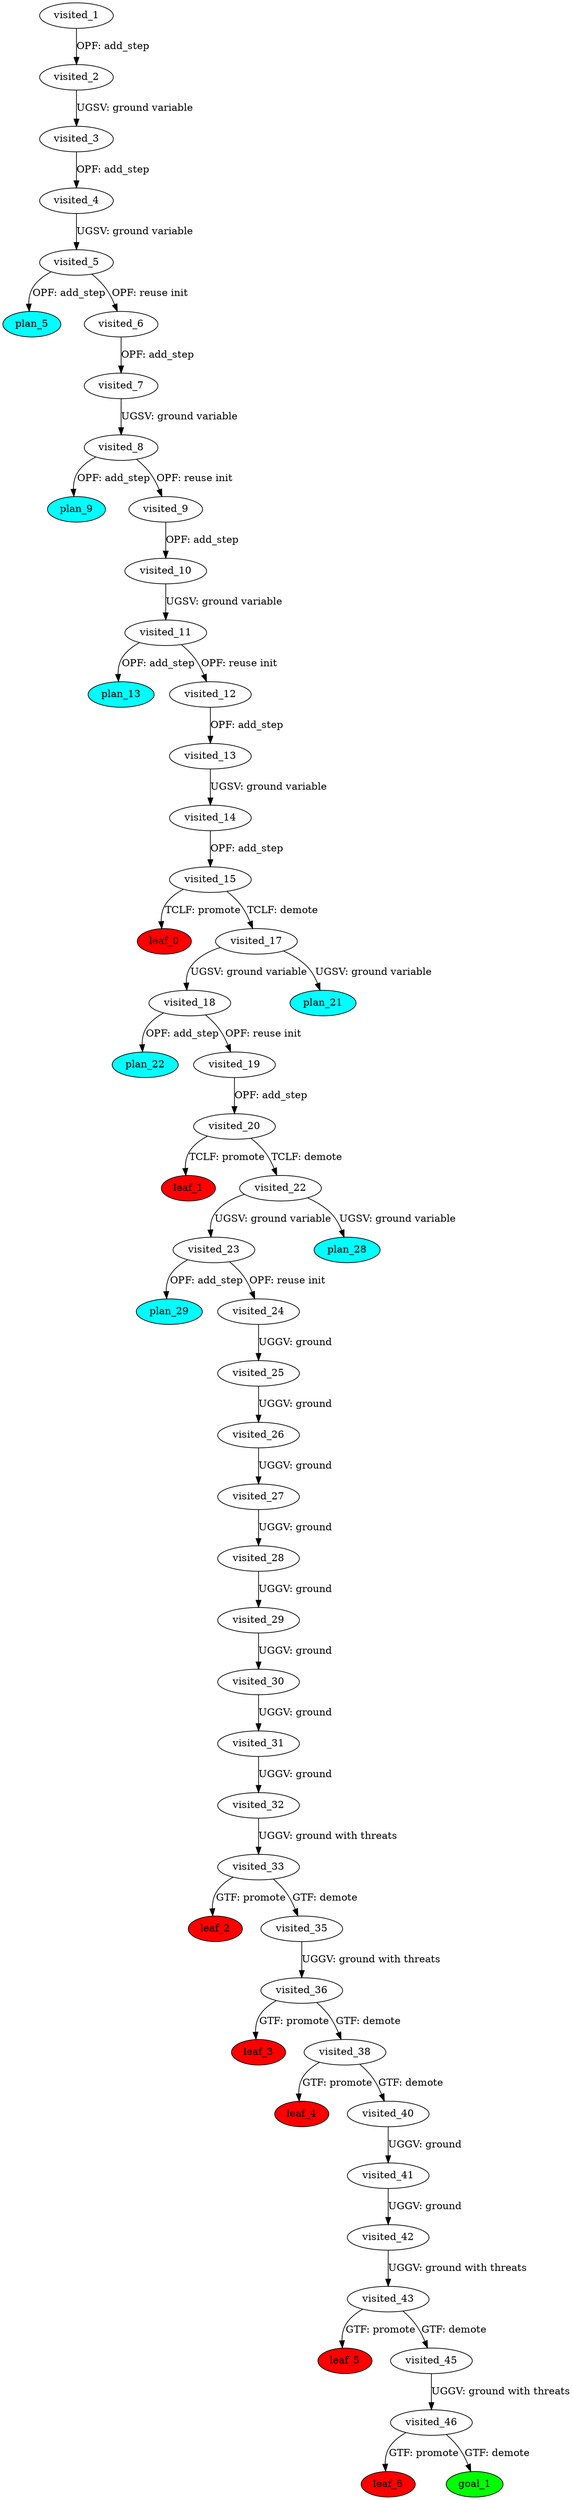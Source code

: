 digraph {
	"ddb97533-541a-8220-1120-6312ff26888f" [label=plan_0 fillcolor=cyan style=filled]
	"ddb97533-541a-8220-1120-6312ff26888f" [label=visited_1 fillcolor=white style=filled]
	"b64b360e-c966-734c-2958-7a7ddd78b7f0" [label=plan_1 fillcolor=cyan style=filled]
	"ddb97533-541a-8220-1120-6312ff26888f" -> "b64b360e-c966-734c-2958-7a7ddd78b7f0" [label="OPF: add_step"]
	"b64b360e-c966-734c-2958-7a7ddd78b7f0" [label=visited_2 fillcolor=white style=filled]
	"2f30f330-3cb8-b620-f472-ed29d9baebfb" [label=plan_2 fillcolor=cyan style=filled]
	"b64b360e-c966-734c-2958-7a7ddd78b7f0" -> "2f30f330-3cb8-b620-f472-ed29d9baebfb" [label="UGSV: ground variable"]
	"2f30f330-3cb8-b620-f472-ed29d9baebfb" [label=visited_3 fillcolor=white style=filled]
	"36cf9ad7-0c15-d414-7874-1b4479aa6f2d" [label=plan_3 fillcolor=cyan style=filled]
	"2f30f330-3cb8-b620-f472-ed29d9baebfb" -> "36cf9ad7-0c15-d414-7874-1b4479aa6f2d" [label="OPF: add_step"]
	"36cf9ad7-0c15-d414-7874-1b4479aa6f2d" [label=visited_4 fillcolor=white style=filled]
	"c89e9870-b5ad-a567-ebd4-0c467f3561a9" [label=plan_4 fillcolor=cyan style=filled]
	"36cf9ad7-0c15-d414-7874-1b4479aa6f2d" -> "c89e9870-b5ad-a567-ebd4-0c467f3561a9" [label="UGSV: ground variable"]
	"c89e9870-b5ad-a567-ebd4-0c467f3561a9" [label=visited_5 fillcolor=white style=filled]
	"4dd33fd7-561b-841c-2332-a7975641ca4c" [label=plan_5 fillcolor=cyan style=filled]
	"c89e9870-b5ad-a567-ebd4-0c467f3561a9" -> "4dd33fd7-561b-841c-2332-a7975641ca4c" [label="OPF: add_step"]
	"a72642d9-4b3d-602d-95b8-4e7ab160a9eb" [label=plan_6 fillcolor=cyan style=filled]
	"c89e9870-b5ad-a567-ebd4-0c467f3561a9" -> "a72642d9-4b3d-602d-95b8-4e7ab160a9eb" [label="OPF: reuse init"]
	"a72642d9-4b3d-602d-95b8-4e7ab160a9eb" [label=visited_6 fillcolor=white style=filled]
	"9d28b1fd-d0e2-0ef7-5027-f5d2fb697913" [label=plan_7 fillcolor=cyan style=filled]
	"a72642d9-4b3d-602d-95b8-4e7ab160a9eb" -> "9d28b1fd-d0e2-0ef7-5027-f5d2fb697913" [label="OPF: add_step"]
	"9d28b1fd-d0e2-0ef7-5027-f5d2fb697913" [label=visited_7 fillcolor=white style=filled]
	"2aed5678-a4f5-6e62-d072-f35576cd8f9c" [label=plan_8 fillcolor=cyan style=filled]
	"9d28b1fd-d0e2-0ef7-5027-f5d2fb697913" -> "2aed5678-a4f5-6e62-d072-f35576cd8f9c" [label="UGSV: ground variable"]
	"2aed5678-a4f5-6e62-d072-f35576cd8f9c" [label=visited_8 fillcolor=white style=filled]
	"c916aa51-9e11-f3a4-e40b-97c859e0f7a2" [label=plan_9 fillcolor=cyan style=filled]
	"2aed5678-a4f5-6e62-d072-f35576cd8f9c" -> "c916aa51-9e11-f3a4-e40b-97c859e0f7a2" [label="OPF: add_step"]
	"1bda84a3-b4b9-a51d-38a1-d44cbd024d95" [label=plan_10 fillcolor=cyan style=filled]
	"2aed5678-a4f5-6e62-d072-f35576cd8f9c" -> "1bda84a3-b4b9-a51d-38a1-d44cbd024d95" [label="OPF: reuse init"]
	"1bda84a3-b4b9-a51d-38a1-d44cbd024d95" [label=visited_9 fillcolor=white style=filled]
	"c0627f83-2f73-bcd1-fece-1328c65f6684" [label=plan_11 fillcolor=cyan style=filled]
	"1bda84a3-b4b9-a51d-38a1-d44cbd024d95" -> "c0627f83-2f73-bcd1-fece-1328c65f6684" [label="OPF: add_step"]
	"c0627f83-2f73-bcd1-fece-1328c65f6684" [label=visited_10 fillcolor=white style=filled]
	"23f89f0b-8f83-8327-8817-42b279e75943" [label=plan_12 fillcolor=cyan style=filled]
	"c0627f83-2f73-bcd1-fece-1328c65f6684" -> "23f89f0b-8f83-8327-8817-42b279e75943" [label="UGSV: ground variable"]
	"23f89f0b-8f83-8327-8817-42b279e75943" [label=visited_11 fillcolor=white style=filled]
	"62ac9806-5ccd-9edf-56a3-8d22d9c19d2c" [label=plan_13 fillcolor=cyan style=filled]
	"23f89f0b-8f83-8327-8817-42b279e75943" -> "62ac9806-5ccd-9edf-56a3-8d22d9c19d2c" [label="OPF: add_step"]
	"4a79b4ff-fbe5-a71a-4142-0b7a089f0c8b" [label=plan_14 fillcolor=cyan style=filled]
	"23f89f0b-8f83-8327-8817-42b279e75943" -> "4a79b4ff-fbe5-a71a-4142-0b7a089f0c8b" [label="OPF: reuse init"]
	"4a79b4ff-fbe5-a71a-4142-0b7a089f0c8b" [label=visited_12 fillcolor=white style=filled]
	"6836173d-a53b-aa69-14e7-c6c5928f7937" [label=plan_15 fillcolor=cyan style=filled]
	"4a79b4ff-fbe5-a71a-4142-0b7a089f0c8b" -> "6836173d-a53b-aa69-14e7-c6c5928f7937" [label="OPF: add_step"]
	"6836173d-a53b-aa69-14e7-c6c5928f7937" [label=visited_13 fillcolor=white style=filled]
	"aec2ea15-b6ed-bc91-437b-fa4158540e55" [label=plan_16 fillcolor=cyan style=filled]
	"6836173d-a53b-aa69-14e7-c6c5928f7937" -> "aec2ea15-b6ed-bc91-437b-fa4158540e55" [label="UGSV: ground variable"]
	"aec2ea15-b6ed-bc91-437b-fa4158540e55" [label=visited_14 fillcolor=white style=filled]
	"36446016-3620-ba66-2c79-63542fd51626" [label=plan_17 fillcolor=cyan style=filled]
	"aec2ea15-b6ed-bc91-437b-fa4158540e55" -> "36446016-3620-ba66-2c79-63542fd51626" [label="OPF: add_step"]
	"36446016-3620-ba66-2c79-63542fd51626" [label=visited_15 fillcolor=white style=filled]
	"82c9a811-8f4c-d8f1-1cdd-789ab60c1b54" [label=plan_18 fillcolor=cyan style=filled]
	"36446016-3620-ba66-2c79-63542fd51626" -> "82c9a811-8f4c-d8f1-1cdd-789ab60c1b54" [label="TCLF: promote"]
	"9a8d8059-4445-ddaa-6ea1-3a932372426c" [label=plan_19 fillcolor=cyan style=filled]
	"36446016-3620-ba66-2c79-63542fd51626" -> "9a8d8059-4445-ddaa-6ea1-3a932372426c" [label="TCLF: demote"]
	"82c9a811-8f4c-d8f1-1cdd-789ab60c1b54" [label=visited_16 fillcolor=white style=filled]
	"82c9a811-8f4c-d8f1-1cdd-789ab60c1b54" [label=leaf_0 fillcolor=red style=filled]
	"9a8d8059-4445-ddaa-6ea1-3a932372426c" [label=visited_17 fillcolor=white style=filled]
	"a172eb4c-bb6c-bec6-a93c-f998ccc2773f" [label=plan_20 fillcolor=cyan style=filled]
	"9a8d8059-4445-ddaa-6ea1-3a932372426c" -> "a172eb4c-bb6c-bec6-a93c-f998ccc2773f" [label="UGSV: ground variable"]
	"adbb1a57-ec6c-964e-03af-b325cf18c78e" [label=plan_21 fillcolor=cyan style=filled]
	"9a8d8059-4445-ddaa-6ea1-3a932372426c" -> "adbb1a57-ec6c-964e-03af-b325cf18c78e" [label="UGSV: ground variable"]
	"a172eb4c-bb6c-bec6-a93c-f998ccc2773f" [label=visited_18 fillcolor=white style=filled]
	"b3fc581f-1590-415a-4028-f99c96f30066" [label=plan_22 fillcolor=cyan style=filled]
	"a172eb4c-bb6c-bec6-a93c-f998ccc2773f" -> "b3fc581f-1590-415a-4028-f99c96f30066" [label="OPF: add_step"]
	"af963ea9-4f41-d7d6-552e-41e909f946e8" [label=plan_23 fillcolor=cyan style=filled]
	"a172eb4c-bb6c-bec6-a93c-f998ccc2773f" -> "af963ea9-4f41-d7d6-552e-41e909f946e8" [label="OPF: reuse init"]
	"af963ea9-4f41-d7d6-552e-41e909f946e8" [label=visited_19 fillcolor=white style=filled]
	"f3ba6acd-cb2d-0c9d-18e8-e75f790ed954" [label=plan_24 fillcolor=cyan style=filled]
	"af963ea9-4f41-d7d6-552e-41e909f946e8" -> "f3ba6acd-cb2d-0c9d-18e8-e75f790ed954" [label="OPF: add_step"]
	"f3ba6acd-cb2d-0c9d-18e8-e75f790ed954" [label=visited_20 fillcolor=white style=filled]
	"771604dd-148b-6134-7f88-367c12c53b80" [label=plan_25 fillcolor=cyan style=filled]
	"f3ba6acd-cb2d-0c9d-18e8-e75f790ed954" -> "771604dd-148b-6134-7f88-367c12c53b80" [label="TCLF: promote"]
	"8dd5be2d-1ef0-d6d1-ddbb-281e1feaa661" [label=plan_26 fillcolor=cyan style=filled]
	"f3ba6acd-cb2d-0c9d-18e8-e75f790ed954" -> "8dd5be2d-1ef0-d6d1-ddbb-281e1feaa661" [label="TCLF: demote"]
	"771604dd-148b-6134-7f88-367c12c53b80" [label=visited_21 fillcolor=white style=filled]
	"771604dd-148b-6134-7f88-367c12c53b80" [label=leaf_1 fillcolor=red style=filled]
	"8dd5be2d-1ef0-d6d1-ddbb-281e1feaa661" [label=visited_22 fillcolor=white style=filled]
	"13daafd0-249a-c75e-20aa-293582656568" [label=plan_27 fillcolor=cyan style=filled]
	"8dd5be2d-1ef0-d6d1-ddbb-281e1feaa661" -> "13daafd0-249a-c75e-20aa-293582656568" [label="UGSV: ground variable"]
	"f8216b21-f6da-babc-3f73-7d8fef5969ac" [label=plan_28 fillcolor=cyan style=filled]
	"8dd5be2d-1ef0-d6d1-ddbb-281e1feaa661" -> "f8216b21-f6da-babc-3f73-7d8fef5969ac" [label="UGSV: ground variable"]
	"13daafd0-249a-c75e-20aa-293582656568" [label=visited_23 fillcolor=white style=filled]
	"3b4435d9-2530-0d9f-719b-df461eb2a55d" [label=plan_29 fillcolor=cyan style=filled]
	"13daafd0-249a-c75e-20aa-293582656568" -> "3b4435d9-2530-0d9f-719b-df461eb2a55d" [label="OPF: add_step"]
	"48710195-f72d-08dd-1cd6-abe24444fb92" [label=plan_30 fillcolor=cyan style=filled]
	"13daafd0-249a-c75e-20aa-293582656568" -> "48710195-f72d-08dd-1cd6-abe24444fb92" [label="OPF: reuse init"]
	"48710195-f72d-08dd-1cd6-abe24444fb92" [label=visited_24 fillcolor=white style=filled]
	"2ee72cb7-2cd7-43e8-f26a-01230f67cd99" [label=plan_31 fillcolor=cyan style=filled]
	"48710195-f72d-08dd-1cd6-abe24444fb92" -> "2ee72cb7-2cd7-43e8-f26a-01230f67cd99" [label="UGGV: ground"]
	"2ee72cb7-2cd7-43e8-f26a-01230f67cd99" [label=visited_25 fillcolor=white style=filled]
	"6ca25c10-592a-a2f8-9aa3-c921634bf832" [label=plan_32 fillcolor=cyan style=filled]
	"2ee72cb7-2cd7-43e8-f26a-01230f67cd99" -> "6ca25c10-592a-a2f8-9aa3-c921634bf832" [label="UGGV: ground"]
	"6ca25c10-592a-a2f8-9aa3-c921634bf832" [label=visited_26 fillcolor=white style=filled]
	"be8c346b-2cf7-a813-f399-a249ce4ed7b4" [label=plan_33 fillcolor=cyan style=filled]
	"6ca25c10-592a-a2f8-9aa3-c921634bf832" -> "be8c346b-2cf7-a813-f399-a249ce4ed7b4" [label="UGGV: ground"]
	"be8c346b-2cf7-a813-f399-a249ce4ed7b4" [label=visited_27 fillcolor=white style=filled]
	"ffc9e217-458a-cd4c-9fe4-a185013a0b3b" [label=plan_34 fillcolor=cyan style=filled]
	"be8c346b-2cf7-a813-f399-a249ce4ed7b4" -> "ffc9e217-458a-cd4c-9fe4-a185013a0b3b" [label="UGGV: ground"]
	"ffc9e217-458a-cd4c-9fe4-a185013a0b3b" [label=visited_28 fillcolor=white style=filled]
	"b46f9c0f-48d7-a8af-d612-c069827ef950" [label=plan_35 fillcolor=cyan style=filled]
	"ffc9e217-458a-cd4c-9fe4-a185013a0b3b" -> "b46f9c0f-48d7-a8af-d612-c069827ef950" [label="UGGV: ground"]
	"b46f9c0f-48d7-a8af-d612-c069827ef950" [label=visited_29 fillcolor=white style=filled]
	"c4cf0cfa-1479-3d76-6471-dae9a40b7ba7" [label=plan_36 fillcolor=cyan style=filled]
	"b46f9c0f-48d7-a8af-d612-c069827ef950" -> "c4cf0cfa-1479-3d76-6471-dae9a40b7ba7" [label="UGGV: ground"]
	"c4cf0cfa-1479-3d76-6471-dae9a40b7ba7" [label=visited_30 fillcolor=white style=filled]
	"260780a9-0e5e-2f61-8eb3-e167bab9a0e0" [label=plan_37 fillcolor=cyan style=filled]
	"c4cf0cfa-1479-3d76-6471-dae9a40b7ba7" -> "260780a9-0e5e-2f61-8eb3-e167bab9a0e0" [label="UGGV: ground"]
	"260780a9-0e5e-2f61-8eb3-e167bab9a0e0" [label=visited_31 fillcolor=white style=filled]
	"cc96d39e-2617-5619-82a5-c59e86b4b101" [label=plan_38 fillcolor=cyan style=filled]
	"260780a9-0e5e-2f61-8eb3-e167bab9a0e0" -> "cc96d39e-2617-5619-82a5-c59e86b4b101" [label="UGGV: ground"]
	"cc96d39e-2617-5619-82a5-c59e86b4b101" [label=visited_32 fillcolor=white style=filled]
	"79aafd72-317c-12ea-4ac8-a7d8c3971f36" [label=plan_39 fillcolor=cyan style=filled]
	"cc96d39e-2617-5619-82a5-c59e86b4b101" -> "79aafd72-317c-12ea-4ac8-a7d8c3971f36" [label="UGGV: ground with threats"]
	"79aafd72-317c-12ea-4ac8-a7d8c3971f36" [label=visited_33 fillcolor=white style=filled]
	"f5c568b5-201c-c892-db77-b4e2782bee9e" [label=plan_40 fillcolor=cyan style=filled]
	"79aafd72-317c-12ea-4ac8-a7d8c3971f36" -> "f5c568b5-201c-c892-db77-b4e2782bee9e" [label="GTF: promote"]
	"34558cd2-82ea-ab22-12d7-ca6f1a95df7a" [label=plan_41 fillcolor=cyan style=filled]
	"79aafd72-317c-12ea-4ac8-a7d8c3971f36" -> "34558cd2-82ea-ab22-12d7-ca6f1a95df7a" [label="GTF: demote"]
	"f5c568b5-201c-c892-db77-b4e2782bee9e" [label=visited_34 fillcolor=white style=filled]
	"f5c568b5-201c-c892-db77-b4e2782bee9e" [label=leaf_2 fillcolor=red style=filled]
	"34558cd2-82ea-ab22-12d7-ca6f1a95df7a" [label=visited_35 fillcolor=white style=filled]
	"57e0711d-b185-d0e1-f8d6-2bed8e0c951e" [label=plan_42 fillcolor=cyan style=filled]
	"34558cd2-82ea-ab22-12d7-ca6f1a95df7a" -> "57e0711d-b185-d0e1-f8d6-2bed8e0c951e" [label="UGGV: ground with threats"]
	"57e0711d-b185-d0e1-f8d6-2bed8e0c951e" [label=visited_36 fillcolor=white style=filled]
	"7b443f5a-b3f4-7a65-15db-c59ee3e6ac8f" [label=plan_43 fillcolor=cyan style=filled]
	"57e0711d-b185-d0e1-f8d6-2bed8e0c951e" -> "7b443f5a-b3f4-7a65-15db-c59ee3e6ac8f" [label="GTF: promote"]
	"0888ca12-3daa-f66e-a75f-f9b8502ed74d" [label=plan_44 fillcolor=cyan style=filled]
	"57e0711d-b185-d0e1-f8d6-2bed8e0c951e" -> "0888ca12-3daa-f66e-a75f-f9b8502ed74d" [label="GTF: demote"]
	"7b443f5a-b3f4-7a65-15db-c59ee3e6ac8f" [label=visited_37 fillcolor=white style=filled]
	"7b443f5a-b3f4-7a65-15db-c59ee3e6ac8f" [label=leaf_3 fillcolor=red style=filled]
	"0888ca12-3daa-f66e-a75f-f9b8502ed74d" [label=visited_38 fillcolor=white style=filled]
	"a4662312-9f06-01f1-f73b-816bf8739ca8" [label=plan_45 fillcolor=cyan style=filled]
	"0888ca12-3daa-f66e-a75f-f9b8502ed74d" -> "a4662312-9f06-01f1-f73b-816bf8739ca8" [label="GTF: promote"]
	"fe13a322-f05d-e20d-2a61-fbab7a94f03a" [label=plan_46 fillcolor=cyan style=filled]
	"0888ca12-3daa-f66e-a75f-f9b8502ed74d" -> "fe13a322-f05d-e20d-2a61-fbab7a94f03a" [label="GTF: demote"]
	"a4662312-9f06-01f1-f73b-816bf8739ca8" [label=visited_39 fillcolor=white style=filled]
	"a4662312-9f06-01f1-f73b-816bf8739ca8" [label=leaf_4 fillcolor=red style=filled]
	"fe13a322-f05d-e20d-2a61-fbab7a94f03a" [label=visited_40 fillcolor=white style=filled]
	"80129d8a-423e-583e-049b-cab6af6f1bc1" [label=plan_47 fillcolor=cyan style=filled]
	"fe13a322-f05d-e20d-2a61-fbab7a94f03a" -> "80129d8a-423e-583e-049b-cab6af6f1bc1" [label="UGGV: ground"]
	"80129d8a-423e-583e-049b-cab6af6f1bc1" [label=visited_41 fillcolor=white style=filled]
	"c9fd5182-67bc-8bb3-d343-ef62b5147c12" [label=plan_48 fillcolor=cyan style=filled]
	"80129d8a-423e-583e-049b-cab6af6f1bc1" -> "c9fd5182-67bc-8bb3-d343-ef62b5147c12" [label="UGGV: ground"]
	"c9fd5182-67bc-8bb3-d343-ef62b5147c12" [label=visited_42 fillcolor=white style=filled]
	"c44637da-0dae-edf8-2600-e4c28c41edcb" [label=plan_49 fillcolor=cyan style=filled]
	"c9fd5182-67bc-8bb3-d343-ef62b5147c12" -> "c44637da-0dae-edf8-2600-e4c28c41edcb" [label="UGGV: ground with threats"]
	"c44637da-0dae-edf8-2600-e4c28c41edcb" [label=visited_43 fillcolor=white style=filled]
	"2000027b-1223-c4b2-e8f6-888047f94b35" [label=plan_50 fillcolor=cyan style=filled]
	"c44637da-0dae-edf8-2600-e4c28c41edcb" -> "2000027b-1223-c4b2-e8f6-888047f94b35" [label="GTF: promote"]
	"bc6d5673-9892-8763-c306-e7d7f7ce6332" [label=plan_51 fillcolor=cyan style=filled]
	"c44637da-0dae-edf8-2600-e4c28c41edcb" -> "bc6d5673-9892-8763-c306-e7d7f7ce6332" [label="GTF: demote"]
	"2000027b-1223-c4b2-e8f6-888047f94b35" [label=visited_44 fillcolor=white style=filled]
	"2000027b-1223-c4b2-e8f6-888047f94b35" [label=leaf_5 fillcolor=red style=filled]
	"bc6d5673-9892-8763-c306-e7d7f7ce6332" [label=visited_45 fillcolor=white style=filled]
	"e3e3df4d-d964-17ea-6a40-00a4f6f1ebe6" [label=plan_52 fillcolor=cyan style=filled]
	"bc6d5673-9892-8763-c306-e7d7f7ce6332" -> "e3e3df4d-d964-17ea-6a40-00a4f6f1ebe6" [label="UGGV: ground with threats"]
	"e3e3df4d-d964-17ea-6a40-00a4f6f1ebe6" [label=visited_46 fillcolor=white style=filled]
	"d98a092d-a518-82ba-8e49-9c7696284c21" [label=plan_53 fillcolor=cyan style=filled]
	"e3e3df4d-d964-17ea-6a40-00a4f6f1ebe6" -> "d98a092d-a518-82ba-8e49-9c7696284c21" [label="GTF: promote"]
	"ec5f7875-105e-9ab9-2d80-8a6e3cc9d905" [label=plan_54 fillcolor=cyan style=filled]
	"e3e3df4d-d964-17ea-6a40-00a4f6f1ebe6" -> "ec5f7875-105e-9ab9-2d80-8a6e3cc9d905" [label="GTF: demote"]
	"d98a092d-a518-82ba-8e49-9c7696284c21" [label=visited_47 fillcolor=white style=filled]
	"d98a092d-a518-82ba-8e49-9c7696284c21" [label=leaf_6 fillcolor=red style=filled]
	"ec5f7875-105e-9ab9-2d80-8a6e3cc9d905" [label=visited_48 fillcolor=white style=filled]
	"ec5f7875-105e-9ab9-2d80-8a6e3cc9d905" [label=goal_1 fillcolor=green style=filled]
}
